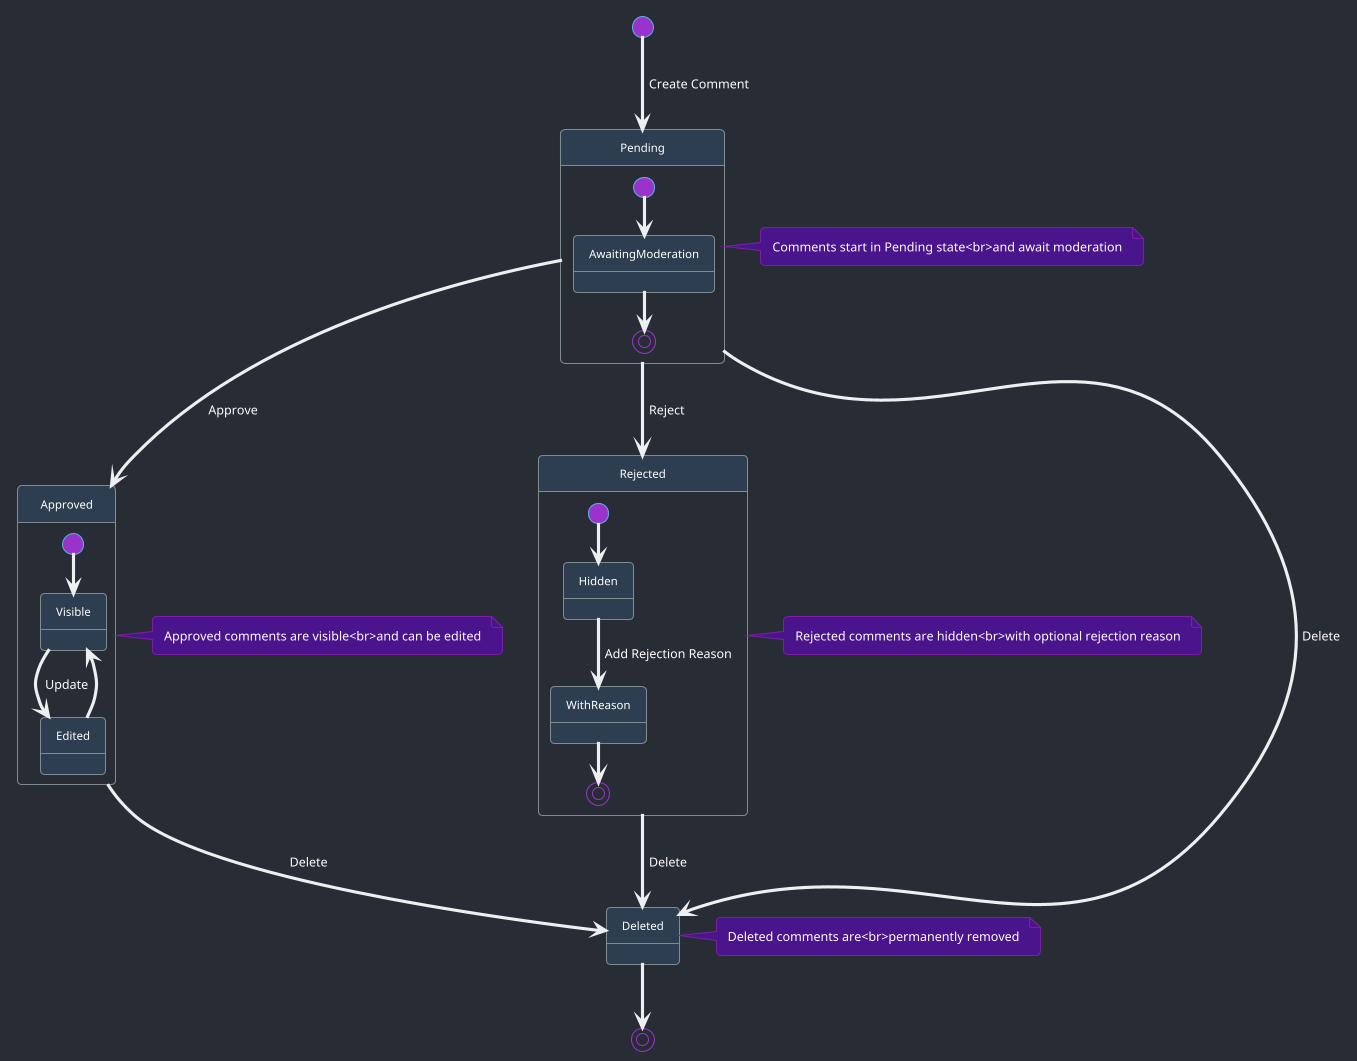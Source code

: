 
@startuml Comment State Transitions Dark (Dark Mode)

' Dark mode theme
!theme cyborg
skinparam backgroundColor #282c34
skinparam ArrowColor #ecf0f1
skinparam shadowing false
skinparam DefaultFontColor #FFFFFF

' Define styles
skinparam state {
    BackgroundColor #2c3e50
    BorderColor #7f8c8d
    FontColor #FFFFFF
}

skinparam note {
    BackgroundColor #4a148c
    BorderColor #7b1fa2
    FontColor #FFFFFF
}


    [*] --> Pending: Create Comment

    Pending --> Approved : Approve
    Pending --> Rejected : Reject
    Pending --> Deleted : Delete

    Approved --> Deleted : Delete
    Rejected --> Deleted : Delete

    Deleted --> [*]

    state Pending {
        [*] --> AwaitingModeration
        AwaitingModeration --> [*]
    }

    state Approved {
        [*] --> Visible
        Visible --> Edited : Update
        Edited --> Visible
    }

    state Rejected {
        [*] --> Hidden
        Hidden --> WithReason : Add Rejection Reason
        WithReason --> [*]
    }

    note right of Pending : Comments start in Pending state<br>and await moderation
    note right of Approved : Approved comments are visible<br>and can be edited
    note right of Rejected : Rejected comments are hidden<br>with optional rejection reason
    note right of Deleted : Deleted comments are<br>permanently removed

@enduml